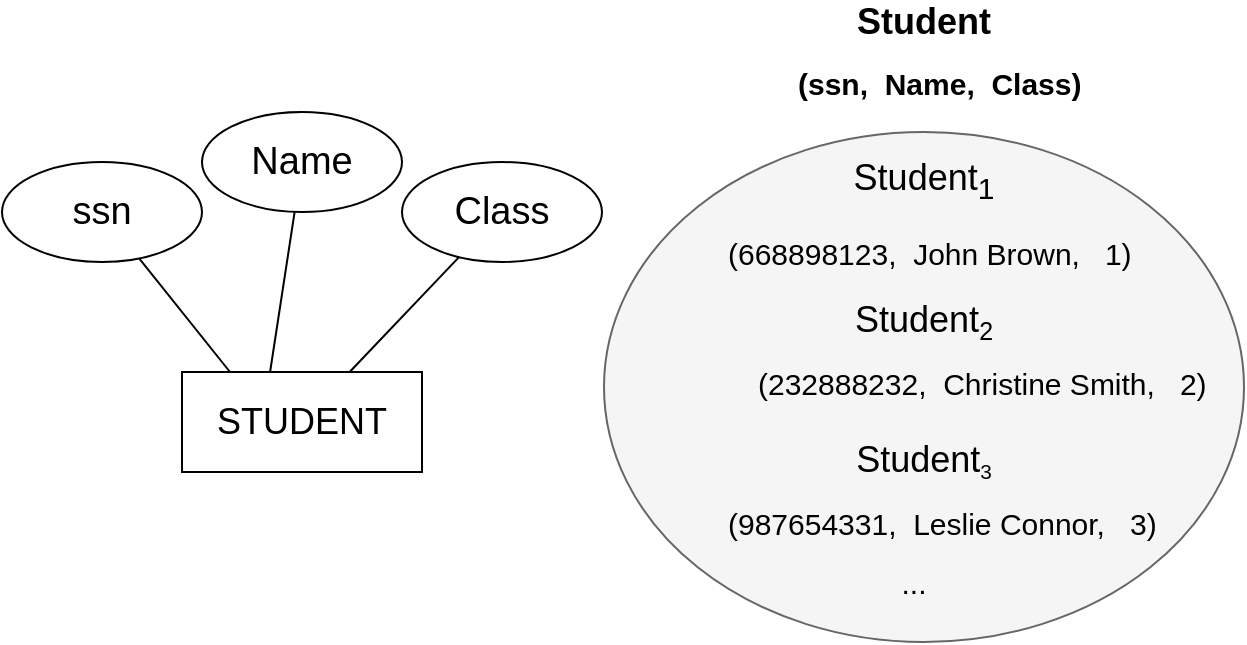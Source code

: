 <mxfile version="12.2.2" type="device" pages="1"><diagram name="Page-1" id="8378b5f6-a2b2-b727-a746-972ab9d02e00"><mxGraphModel dx="932" dy="591" grid="1" gridSize="10" guides="1" tooltips="1" connect="0" arrows="1" fold="1" page="1" pageScale="1.5" pageWidth="1169" pageHeight="827" background="#ffffff" math="0" shadow="0"><root><mxCell id="0"/><mxCell id="1" parent="0"/><mxCell id="75" value="(ssn,  Name,  Class)" style="align=left;strokeColor=none;fontSize=15;fontStyle=1;fillColor=none;" parent="1" vertex="1"><mxGeometry x="475" y="60" width="160" height="20" as="geometry"/></mxCell><mxCell id="Bgtsf4OjMMmjHKAjZwyr-95" value="Class" style="ellipse;whiteSpace=wrap;html=1;fontSize=19;" parent="1" vertex="1"><mxGeometry x="279" y="110" width="100" height="50" as="geometry"/></mxCell><mxCell id="Bgtsf4OjMMmjHKAjZwyr-96" value="ssn" style="ellipse;whiteSpace=wrap;html=1;fontSize=19;" parent="1" vertex="1"><mxGeometry x="79" y="110" width="100" height="50" as="geometry"/></mxCell><mxCell id="Bgtsf4OjMMmjHKAjZwyr-99" value="" style="endArrow=none;html=1;fontSize=19;" parent="1" source="Bgtsf4OjMMmjHKAjZwyr-102" target="Bgtsf4OjMMmjHKAjZwyr-95" edge="1"><mxGeometry width="50" height="50" relative="1" as="geometry"><mxPoint x="292.143" y="164.149" as="sourcePoint"/><mxPoint x="368.765" y="167.022" as="targetPoint"/></mxGeometry></mxCell><mxCell id="Bgtsf4OjMMmjHKAjZwyr-100" value="" style="endArrow=none;html=1;fontSize=19;exitX=0.2;exitY=0;exitDx=0;exitDy=0;exitPerimeter=0;" parent="1" source="Bgtsf4OjMMmjHKAjZwyr-102" target="Bgtsf4OjMMmjHKAjZwyr-96" edge="1"><mxGeometry width="50" height="50" relative="1" as="geometry"><mxPoint x="265.882" y="175.735" as="sourcePoint"/><mxPoint x="378.765" y="177.022" as="targetPoint"/></mxGeometry></mxCell><mxCell id="Bgtsf4OjMMmjHKAjZwyr-102" value="STUDENT" style="rounded=0;whiteSpace=wrap;html=1;fontSize=18;" parent="1" vertex="1"><mxGeometry x="169" y="215" width="120" height="50" as="geometry"/></mxCell><mxCell id="Bgtsf4OjMMmjHKAjZwyr-105" value="" style="ellipse;whiteSpace=wrap;html=1;fontSize=18;fillColor=#f5f5f5;strokeColor=#666666;fontColor=#333333;" parent="1" vertex="1"><mxGeometry x="380" y="95" width="320" height="255" as="geometry"/></mxCell><mxCell id="Bgtsf4OjMMmjHKAjZwyr-107" value="Student" style="text;html=1;strokeColor=none;fillColor=none;align=center;verticalAlign=middle;whiteSpace=wrap;rounded=0;fontSize=18;fontStyle=1" parent="1" vertex="1"><mxGeometry x="520" y="30" width="40" height="20" as="geometry"/></mxCell><mxCell id="Bgtsf4OjMMmjHKAjZwyr-111" value="(668898123,  John Brown,   1)" style="align=left;strokeColor=none;fontSize=15;fillColor=none;" parent="1" vertex="1"><mxGeometry x="440" y="145" width="200" height="20" as="geometry"/></mxCell><mxCell id="Bgtsf4OjMMmjHKAjZwyr-113" value="Student&lt;sub&gt;1&lt;/sub&gt;" style="text;html=1;strokeColor=none;fillColor=none;align=center;verticalAlign=middle;whiteSpace=wrap;rounded=0;fontSize=18;" parent="1" vertex="1"><mxGeometry x="520" y="110" width="40" height="20" as="geometry"/></mxCell><mxCell id="Bgtsf4OjMMmjHKAjZwyr-114" value="(232888232,  Christine Smith,   2)" style="align=left;strokeColor=none;fontSize=15;fillColor=none;" parent="1" vertex="1"><mxGeometry x="455" y="210" width="235" height="20" as="geometry"/></mxCell><mxCell id="Bgtsf4OjMMmjHKAjZwyr-115" value="Student&lt;span style=&quot;font-size: 15px&quot;&gt;&lt;sub&gt;2&lt;/sub&gt;&lt;/span&gt;" style="text;html=1;strokeColor=none;fillColor=none;align=center;verticalAlign=middle;whiteSpace=wrap;rounded=0;fontSize=18;" parent="1" vertex="1"><mxGeometry x="520" y="180" width="40" height="20" as="geometry"/></mxCell><mxCell id="Bgtsf4OjMMmjHKAjZwyr-122" value="(987654331,  Leslie Connor,   3)" style="align=left;strokeColor=none;fontSize=15;fillColor=none;" parent="1" vertex="1"><mxGeometry x="440" y="280" width="230" height="20" as="geometry"/></mxCell><mxCell id="Bgtsf4OjMMmjHKAjZwyr-123" value="Student&lt;span style=&quot;font-size: 12.5px&quot;&gt;&lt;sub&gt;3&lt;/sub&gt;&lt;/span&gt;" style="text;html=1;strokeColor=none;fillColor=none;align=center;verticalAlign=middle;whiteSpace=wrap;rounded=0;fontSize=18;" parent="1" vertex="1"><mxGeometry x="520" y="250" width="40" height="20" as="geometry"/></mxCell><mxCell id="Bgtsf4OjMMmjHKAjZwyr-124" value="..." style="text;html=1;strokeColor=none;fillColor=none;align=center;verticalAlign=middle;whiteSpace=wrap;rounded=0;fontSize=15;" parent="1" vertex="1"><mxGeometry x="515" y="310" width="40" height="20" as="geometry"/></mxCell><mxCell id="oaWZ9VQnobrG9rF-_kUH-75" value="Name" style="ellipse;whiteSpace=wrap;html=1;fontSize=19;" vertex="1" parent="1"><mxGeometry x="179" y="85" width="100" height="50" as="geometry"/></mxCell><mxCell id="oaWZ9VQnobrG9rF-_kUH-76" value="" style="endArrow=none;html=1;fontSize=19;exitX=0.367;exitY=0;exitDx=0;exitDy=0;exitPerimeter=0;" edge="1" parent="1" target="oaWZ9VQnobrG9rF-_kUH-75" source="Bgtsf4OjMMmjHKAjZwyr-102"><mxGeometry width="50" height="50" relative="1" as="geometry"><mxPoint x="203" y="225" as="sourcePoint"/><mxPoint x="388.765" y="187.022" as="targetPoint"/></mxGeometry></mxCell></root></mxGraphModel></diagram></mxfile>